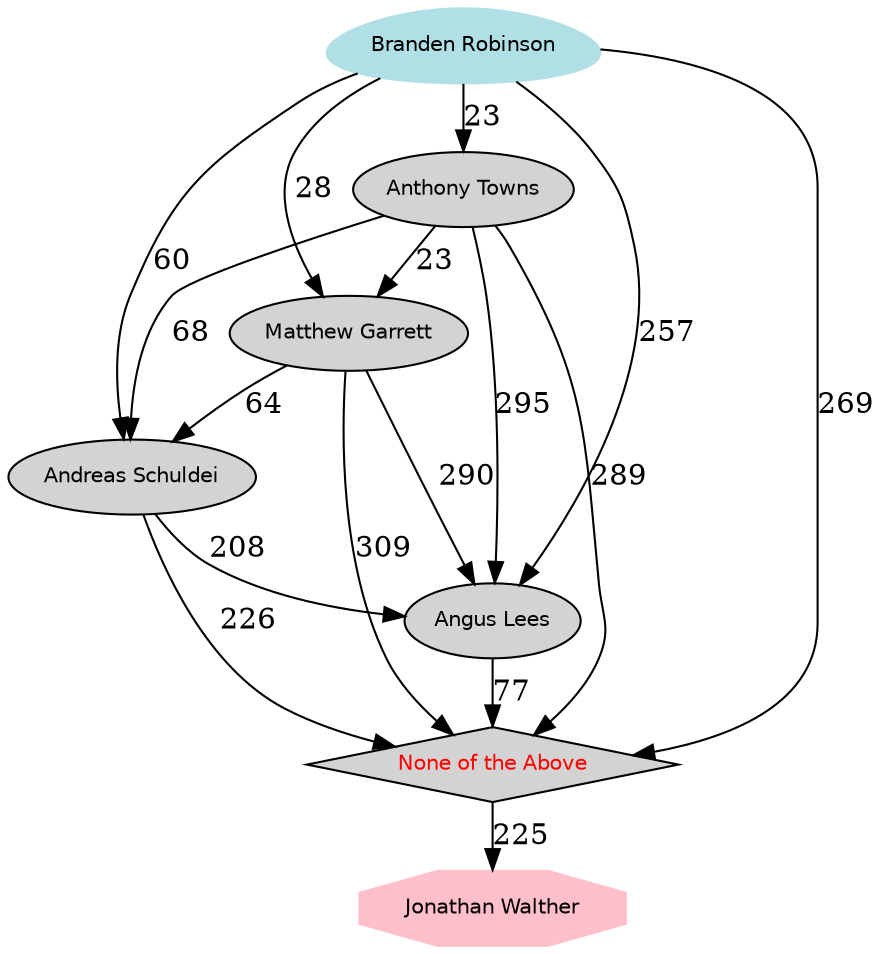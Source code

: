 digraph Results {
  ranksep=0.25;
 "Jonathan Walther" [ style="filled" , color="pink", shape=octagon, fontname="Helvetica", fontsize=10  ];
 "None of the Above" -> "Jonathan Walther" [ label="225" ];
 "Matthew Garrett" [ style="filled" , fontname="Helvetica", fontsize=10  ];
 "Matthew Garrett" -> "Angus Lees" [ label="290" ];
 "Matthew Garrett" -> "Andreas Schuldei" [ label="64" ];
 "Matthew Garrett" -> "None of the Above" [ label="309" ];
 "Branden Robinson" [ style="filled" , color="powderblue", shape=egg, fontcolor="Navy Blue", fontname="Helvetica", fontsize=10  ];
 "Branden Robinson" -> "Matthew Garrett" [ label="28" ];
 "Branden Robinson" -> "Anthony Towns" [ label="23" ];
 "Branden Robinson" -> "Angus Lees" [ label="257" ];
 "Branden Robinson" -> "Andreas Schuldei" [ label="60" ];
 "Branden Robinson" -> "None of the Above" [ label="269" ];
 "Anthony Towns" [ style="filled" , fontname="Helvetica", fontsize=10  ];
 "Anthony Towns" -> "Matthew Garrett" [ label="23" ];
 "Anthony Towns" -> "Angus Lees" [ label="295" ];
 "Anthony Towns" -> "Andreas Schuldei" [ label="68" ];
 "Anthony Towns" -> "None of the Above" [ label="289" ];
 "Angus Lees" [ style="filled" , fontname="Helvetica", fontsize=10  ];
 "Angus Lees" -> "None of the Above" [ label="77" ];
 "Andreas Schuldei" [ style="filled" , fontname="Helvetica", fontsize=10  ];
 "Andreas Schuldei" -> "Angus Lees" [ label="208" ];
 "Andreas Schuldei" -> "None of the Above" [ label="226" ];
 "None of the Above" [ style="filled" , shape=diamond, fontcolor="Red", fontname="Helvetica", fontsize=10  ];
}
